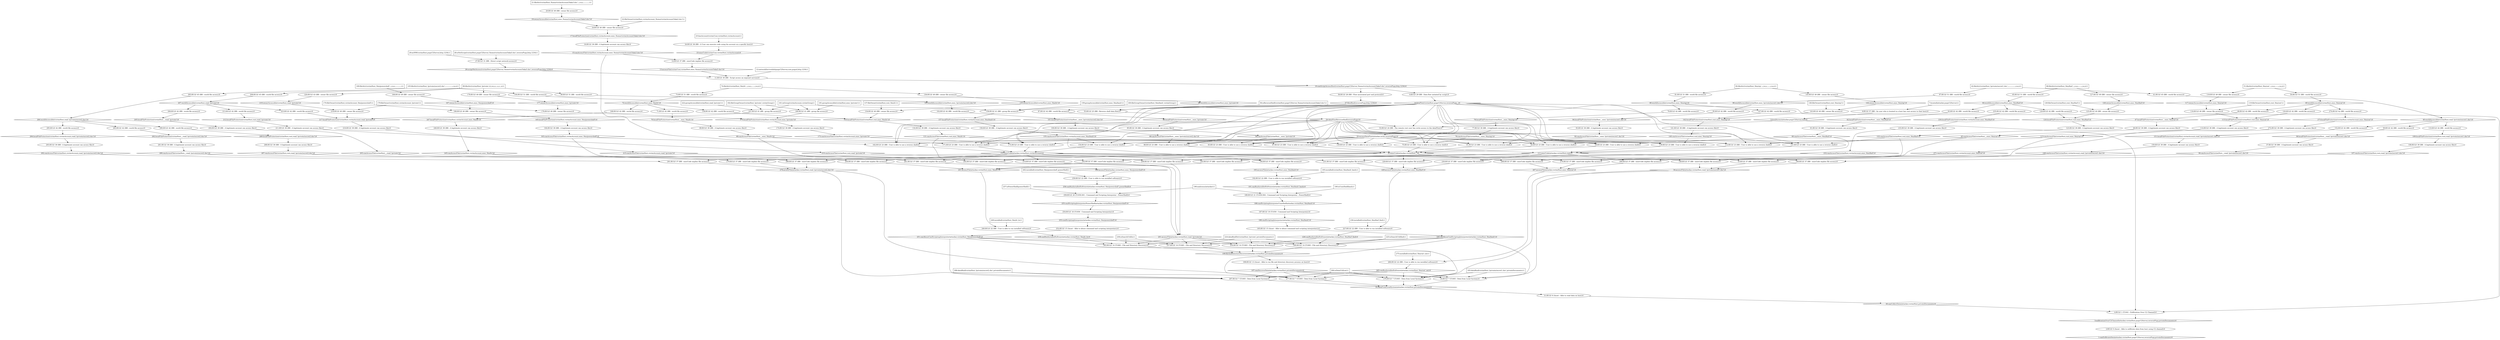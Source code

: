 digraph G {
	1 [label="1:canExfiltrateData(attacker,victimHost,pupyC2Server,reversePupy,privateDocuments):0",shape=diamond];
	2 [label="2:RULE 0 (Asset - Able to exfiltrate data from host using C2 channel):0",shape=ellipse];
	3 [label="3:exfiltrationOverC2Channel(attacker,victimHost,pupyC2Server,reversePupy,privateDocuments):0",shape=diamond];
	4 [label="4:RULE 1 (T1041 - Exfiltration Over C2 Channel):0",shape=ellipse];
	5 [label="5:localAccess(attacker,pupyC2Server,root):0",shape=diamond];
	6 [label="6:RULE 57 (BB - An user who is located in a host has root access to that host):0",shape=ellipse];
	7 [label="7:located(attacker,pupyC2Server):1",shape=box];
	8 [label="8:dataFlow(victimHost,pupyC2Server,reversePupy,_):0",shape=diamond];
	9 [label="9:RULE 29 (BB - Data flow initiated by script):0",shape=ellipse];
	10 [label="10:canScriptAccessHost(victimHost,pupyC2Server,'/home/victimAccount/3aka3.doc',reversePupy,http,1234):0",shape=diamond];
	11 [label="11:RULE 30 (BB - Script access an exposed service):0",shape=ellipse];
	12 [label="12:networkServiceInfo(pupyC2Server,root,pupyd,http,1234):1",shape=box];
	13 [label="13:accessFile(victimUser,victimHost,exec,'/home/victimAccount/3aka3.doc'):0",shape=diamond];
	14 [label="14:RULE 37 (BB - execCode implies file access):0",shape=ellipse];
	15 [label="15:canAccessFile(victimHost,victimAccount,exec,'/home/victimAccount/3aka3.doc'):0",shape=diamond];
	16 [label="16:RULE 39 (BB - A legitimate account can access file):0",shape=ellipse];
	17 [label="17:localFileProtection(victimHost,victimAccount,exec,'/home/victimAccount/3aka3.doc'):0",shape=diamond];
	18 [label="18:RULE 40 (BB - owner file access):0",shape=ellipse];
	19 [label="19:ownerAccessible(victimHost,exec,'/home/victimAccount/3aka3.doc'):0",shape=diamond];
	20 [label="20:RULE 49 (BB - owner file access):0",shape=ellipse];
	21 [label="21:fileAttr(victimHost,'/home/victimAccount/3aka3.doc',-,r,w,x,-,-,-,-,-,-):1",shape=box];
	22 [label="22:fileOwner(victimHost,victimAccount,'/home/victimAccount/3aka3.doc'):1",shape=box];
	23 [label="23:execCode(victimUser,victimHost,victimAccount):0",shape=diamond];
	24 [label="24:RULE 38 (BB - A User can execute code using his account on a specific host):0",shape=ellipse];
	25 [label="25:hasAccount(victimUser,victimHost,victimAccount):1",shape=box];
	26 [label="26:scriptNetAccess(victimHost,pupyC2Server,'/home/victimAccount/3aka3.doc',reversePupy,http,1234):0",shape=diamond];
	27 [label="27:RULE 31 (BB - Direct script network access):0",shape=ellipse];
	28 [label="28:isNetScript(victimHost,pupyC2Server,'/home/victimAccount/3aka3.doc',reversePupy,http,1234):1",shape=box];
	29 [label="29:aclNW(victimHost,pupyC2Server,http,1234):1",shape=box];
	30 [label="30:canCollectData(attacker,victimHost,privateDocuments):0",shape=diamond];
	31 [label="31:RULE 6 (Asset - Able to read data on host):0",shape=ellipse];
	32 [label="32:dataFromLocalSystem(attacker,victimHost,privateDocuments):0",shape=diamond];
	33 [label="33:RULE 7 (T1005 - Data from Local System):0",shape=ellipse];
	34 [label="34:accessFile(attacker,victimHost,read,'/private/secret1.doc'):0",shape=diamond];
	35 [label="35:RULE 37 (BB - execCode implies file access):0",shape=ellipse];
	36 [label="36:canAccessFile(victimHost,_,read,'/private/secret1.doc'):0",shape=diamond];
	37 [label="37:RULE 39 (BB - A legitimate account can access file):0",shape=ellipse];
	38 [label="38:localFileProtection(victimHost,_,read,'/private/secret1.doc'):0",shape=diamond];
	39 [label="39:RULE 42 (BB - world file access):0",shape=ellipse];
	40 [label="40:worldAccessible(victimHost,read,'/private/secret1.doc'):0",shape=diamond];
	41 [label="41:RULE 45 (BB - world file access):0",shape=ellipse];
	42 [label="42:fileAttr(victimHost,'/private/secret1.doc',-,-,-,-,-,-,-,r,w,x):1",shape=box];
	43 [label="43:execCode(attacker,victimHost,_):0",shape=diamond];
	44 [label="44:RULE 23 (BB - User is able to use a reverse shell):0",shape=ellipse];
	45 [label="45:canAccessFile(victimHost,_,exec,'/bin/cat'):0",shape=diamond];
	46 [label="46:RULE 39 (BB - A legitimate account can access file):0",shape=ellipse];
	47 [label="47:localFileProtection(victimHost,_,exec,'/bin/cat'):0",shape=diamond];
	48 [label="48:RULE 42 (BB - world file access):0",shape=ellipse];
	49 [label="49:worldAccessible(victimHost,exec,'/bin/cat'):0",shape=diamond];
	50 [label="50:RULE 51 (BB - world file access):0",shape=ellipse];
	51 [label="51:fileAttr(victimHost,'/bin/cat',-,r,w,x,-,-,-,r,w,x):1",shape=box];
	52 [label="52:accessDataFlow(attacker,write,reversePupy):0",shape=diamond];
	53 [label="53:RULE 24 (BB - The remote root user has write access to the dataFlow):0",shape=ellipse];
	54 [label="54:dataFlowReverseShell(reversePupy):0",shape=diamond];
	55 [label="55:RULE 25 (BB - Reverse shell data flow):0",shape=ellipse];
	56 [label="56:isReverseShell(victimHost,pupyC2Server,'/home/victimAccount/3aka3.doc'):1",shape=box];
	57 [label="57:flowBind(reversePupy,http,1234):0",shape=diamond];
	58 [label="58:RULE 28 (BB - Flow associated port and protocol):0",shape=ellipse];
	59 [label="59:RULE 23 (BB - User is able to use a reverse shell):0",shape=ellipse];
	60 [label="60:canAccessFile(victimHost,_,exec,'/bin/find'):0",shape=diamond];
	61 [label="61:RULE 39 (BB - A legitimate account can access file):0",shape=ellipse];
	62 [label="62:localFileProtection(victimHost,_,exec,'/bin/find'):0",shape=diamond];
	63 [label="63:RULE 42 (BB - world file access):0",shape=ellipse];
	64 [label="64:worldAccessible(victimHost,exec,'/bin/find'):0",shape=diamond];
	65 [label="65:RULE 51 (BB - world file access):0",shape=ellipse];
	66 [label="66:fileAttr(victimHost,'/bin/find',-,r,w,x,-,-,-,r,w,x):1",shape=box];
	67 [label="67:RULE 23 (BB - User is able to use a reverse shell):0",shape=ellipse];
	68 [label="68:canAccessFile(victimHost,_,exec,'/bin/ls'):0",shape=diamond];
	69 [label="69:RULE 39 (BB - A legitimate account can access file):0",shape=ellipse];
	70 [label="70:localFileProtection(victimHost,_,exec,'/bin/ls'):0",shape=diamond];
	71 [label="71:RULE 42 (BB - world file access):0",shape=ellipse];
	72 [label="72:worldAccessible(victimHost,exec,'/bin/ls'):0",shape=diamond];
	73 [label="73:RULE 51 (BB - world file access):0",shape=ellipse];
	74 [label="74:fileAttr(victimHost,'/bin/ls',-,r,w,x,-,-,-,r,w,x):1",shape=box];
	75 [label="75:RULE 23 (BB - User is able to use a reverse shell):0",shape=ellipse];
	76 [label="76:canAccessFile(victimHost,_,exec,'/bin/zip'):0",shape=diamond];
	77 [label="77:RULE 39 (BB - A legitimate account can access file):0",shape=ellipse];
	78 [label="78:localFileProtection(victimHost,_,exec,'/bin/zip'):0",shape=diamond];
	79 [label="79:RULE 42 (BB - world file access):0",shape=ellipse];
	80 [label="80:worldAccessible(victimHost,exec,'/bin/zip'):0",shape=diamond];
	81 [label="81:RULE 51 (BB - world file access):0",shape=ellipse];
	82 [label="82:fileAttr(victimHost,'/bin/zip',-,r,w,x,-,-,-,r,w,x):1",shape=box];
	83 [label="83:RULE 23 (BB - User is able to use a reverse shell):0",shape=ellipse];
	84 [label="84:canAccessFile(victimHost,_,exec,'/private'):0",shape=diamond];
	85 [label="85:RULE 39 (BB - A legitimate account can access file):0",shape=ellipse];
	86 [label="86:localFileProtection(victimHost,_,exec,'/private'):0",shape=diamond];
	87 [label="87:RULE 42 (BB - world file access):0",shape=ellipse];
	88 [label="88:worldAccessible(victimHost,exec,'/private'):0",shape=diamond];
	89 [label="89:RULE 51 (BB - world file access):0",shape=ellipse];
	90 [label="90:fileAttr(victimHost,'/private',d,r,w,x,r,-,x,r,-,x):1",shape=box];
	91 [label="91:RULE 23 (BB - User is able to use a reverse shell):0",shape=ellipse];
	92 [label="92:canAccessFile(victimHost,_,exec,'/private/secret1.doc'):0",shape=diamond];
	93 [label="93:RULE 39 (BB - A legitimate account can access file):0",shape=ellipse];
	94 [label="94:localFileProtection(victimHost,_,exec,'/private/secret1.doc'):0",shape=diamond];
	95 [label="95:RULE 42 (BB - world file access):0",shape=ellipse];
	96 [label="96:worldAccessible(victimHost,exec,'/private/secret1.doc'):0",shape=diamond];
	97 [label="97:RULE 51 (BB - world file access):0",shape=ellipse];
	98 [label="98:RULE 23 (BB - User is able to use a reverse shell):0",shape=ellipse];
	99 [label="99:canAccessFile(victimHost,_,exec,'/private/secret2.doc'):0",shape=diamond];
	100 [label="100:RULE 39 (BB - A legitimate account can access file):0",shape=ellipse];
	101 [label="101:localFileProtection(victimHost,_,exec,'/private/secret2.doc'):0",shape=diamond];
	102 [label="102:RULE 42 (BB - world file access):0",shape=ellipse];
	103 [label="103:worldAccessible(victimHost,exec,'/private/secret2.doc'):0",shape=diamond];
	104 [label="104:RULE 51 (BB - world file access):0",shape=ellipse];
	105 [label="105:fileAttr(victimHost,'/private/secret2.doc',-,-,-,-,-,-,-,r,w,x):1",shape=box];
	106 [label="106:RULE 37 (BB - execCode implies file access):0",shape=ellipse];
	107 [label="107:canAccessFile(victimHost,root,read,'/private/secret1.doc'):0",shape=diamond];
	108 [label="108:RULE 39 (BB - A legitimate account can access file):0",shape=ellipse];
	109 [label="109:localFileProtection(victimHost,root,read,'/private/secret1.doc'):0",shape=diamond];
	110 [label="110:RULE 42 (BB - world file access):0",shape=ellipse];
	111 [label="111:execCode(attacker,victimHost,root):0",shape=diamond];
	112 [label="112:RULE 23 (BB - User is able to use a reverse shell):0",shape=ellipse];
	113 [label="113:canAccessFile(victimHost,root,exec,'/bin/cat'):0",shape=diamond];
	114 [label="114:RULE 39 (BB - A legitimate account can access file):0",shape=ellipse];
	115 [label="115:localFileProtection(victimHost,root,exec,'/bin/cat'):0",shape=diamond];
	116 [label="116:RULE 40 (BB - owner file access):0",shape=ellipse];
	117 [label="117:ownerAccessible(victimHost,exec,'/bin/cat'):0",shape=diamond];
	118 [label="118:RULE 49 (BB - owner file access):0",shape=ellipse];
	119 [label="119:fileOwner(victimHost,root,'/bin/cat'):1",shape=box];
	120 [label="120:RULE 42 (BB - world file access):0",shape=ellipse];
	121 [label="121:RULE 23 (BB - User is able to use a reverse shell):0",shape=ellipse];
	122 [label="122:canAccessFile(victimHost,root,exec,'/bin/find'):0",shape=diamond];
	123 [label="123:RULE 39 (BB - A legitimate account can access file):0",shape=ellipse];
	124 [label="124:localFileProtection(victimHost,root,exec,'/bin/find'):0",shape=diamond];
	125 [label="125:RULE 40 (BB - owner file access):0",shape=ellipse];
	126 [label="126:ownerAccessible(victimHost,exec,'/bin/find'):0",shape=diamond];
	127 [label="127:RULE 49 (BB - owner file access):0",shape=ellipse];
	128 [label="128:fileOwner(victimHost,root,'/bin/find'):1",shape=box];
	129 [label="129:RULE 42 (BB - world file access):0",shape=ellipse];
	130 [label="130:RULE 23 (BB - User is able to use a reverse shell):0",shape=ellipse];
	131 [label="131:canAccessFile(victimHost,root,exec,'/bin/ls'):0",shape=diamond];
	132 [label="132:RULE 39 (BB - A legitimate account can access file):0",shape=ellipse];
	133 [label="133:localFileProtection(victimHost,root,exec,'/bin/ls'):0",shape=diamond];
	134 [label="134:RULE 40 (BB - owner file access):0",shape=ellipse];
	135 [label="135:ownerAccessible(victimHost,exec,'/bin/ls'):0",shape=diamond];
	136 [label="136:RULE 49 (BB - owner file access):0",shape=ellipse];
	137 [label="137:fileOwner(victimHost,root,'/bin/ls'):1",shape=box];
	138 [label="138:RULE 42 (BB - world file access):0",shape=ellipse];
	139 [label="139:RULE 23 (BB - User is able to use a reverse shell):0",shape=ellipse];
	140 [label="140:canAccessFile(victimHost,root,exec,'/bin/zip'):0",shape=diamond];
	141 [label="141:RULE 39 (BB - A legitimate account can access file):0",shape=ellipse];
	142 [label="142:localFileProtection(victimHost,root,exec,'/bin/zip'):0",shape=diamond];
	143 [label="143:RULE 40 (BB - owner file access):0",shape=ellipse];
	144 [label="144:ownerAccessible(victimHost,exec,'/bin/zip'):0",shape=diamond];
	145 [label="145:RULE 49 (BB - owner file access):0",shape=ellipse];
	146 [label="146:fileOwner(victimHost,root,'/bin/zip'):1",shape=box];
	147 [label="147:RULE 42 (BB - world file access):0",shape=ellipse];
	148 [label="148:RULE 37 (BB - execCode implies file access):0",shape=ellipse];
	149 [label="149:canAccessFile(victimHost,victimAccount,read,'/private/secret1.doc'):0",shape=diamond];
	150 [label="150:RULE 39 (BB - A legitimate account can access file):0",shape=ellipse];
	151 [label="151:localFileProtection(victimHost,victimAccount,read,'/private/secret1.doc'):0",shape=diamond];
	152 [label="152:RULE 42 (BB - world file access):0",shape=ellipse];
	153 [label="153:execCode(attacker,victimHost,victimAccount):0",shape=diamond];
	154 [label="154:RULE 23 (BB - User is able to use a reverse shell):0",shape=ellipse];
	155 [label="155:canAccessFile(victimHost,victimAccount,exec,'/bin/bash'):0",shape=diamond];
	156 [label="156:RULE 39 (BB - A legitimate account can access file):0",shape=ellipse];
	157 [label="157:localFileProtection(victimHost,victimAccount,exec,'/bin/bash'):0",shape=diamond];
	158 [label="158:RULE 41 (BB - group file access):0",shape=ellipse];
	159 [label="159:groupAccessible(victimHost,exec,'/bin/bash'):1",shape=box];
	160 [label="160:fileGroupOwner(victimHost,'/bin/bash',victimGroup):1",shape=box];
	161 [label="161:inGroup(victimAccount,victimGroup):1",shape=box];
	162 [label="162:RULE 23 (BB - User is able to use a reverse shell):0",shape=ellipse];
	163 [label="163:canAccessFile(victimHost,victimAccount,exec,'/bin/powershell'):0",shape=diamond];
	164 [label="164:RULE 39 (BB - A legitimate account can access file):0",shape=ellipse];
	165 [label="165:localFileProtection(victimHost,victimAccount,exec,'/bin/powershell'):0",shape=diamond];
	166 [label="166:RULE 40 (BB - owner file access):0",shape=ellipse];
	167 [label="167:ownerAccessible(victimHost,exec,'/bin/powershell'):0",shape=diamond];
	168 [label="168:RULE 49 (BB - owner file access):0",shape=ellipse];
	169 [label="169:fileAttr(victimHost,'/bin/powershell',-,r,w,x,-,-,-,-,-,-):1",shape=box];
	170 [label="170:fileOwner(victimHost,victimAccount,'/bin/powershell'):1",shape=box];
	171 [label="171:RULE 23 (BB - User is able to use a reverse shell):0",shape=ellipse];
	172 [label="172:RULE 23 (BB - User is able to use a reverse shell):0",shape=ellipse];
	173 [label="173:canAccessFile(victimHost,victimAccount,exec,'/private'):0",shape=diamond];
	174 [label="174:RULE 39 (BB - A legitimate account can access file):0",shape=ellipse];
	175 [label="175:localFileProtection(victimHost,victimAccount,exec,'/private'):0",shape=diamond];
	176 [label="176:RULE 40 (BB - owner file access):0",shape=ellipse];
	177 [label="177:ownerAccessible(victimHost,exec,'/private'):0",shape=diamond];
	178 [label="178:RULE 49 (BB - owner file access):0",shape=ellipse];
	179 [label="179:fileOwner(victimHost,victimAccount,'/private'):1",shape=box];
	180 [label="180:RULE 41 (BB - group file access):0",shape=ellipse];
	181 [label="181:groupAccessible(victimHost,exec,'/private'):1",shape=box];
	182 [label="182:fileGroupOwner(victimHost,'/private',victimGroup):1",shape=box];
	183 [label="183:dataBind(victimHost,'/private/secret1.doc',privateDocuments):1",shape=box];
	184 [label="184:canAbuseCmdScriptingInterpreter(attacker,victimHost,'/bin/bash'):0",shape=diamond];
	185 [label="185:RULE 15 (Asset - Able to abuse command and scripting interpreters):0",shape=ellipse];
	186 [label="186:cmdScriptingInterpreter(attacker,victimHost,'/bin/bash'):0",shape=diamond];
	187 [label="187:RULE 19 (T1059 - Command and Scripting Interpreter):0",shape=ellipse];
	188 [label="188:cmdScriptingInterpreterUnixShell(attacker,victimHost,'/bin/bash'):0",shape=diamond];
	189 [label="189:RULE 21 (T1059.004 - Command and Scripting Interpreter - PowerShell):0",shape=ellipse];
	190 [label="190:isUnixShell(bash):1",shape=box];
	191 [label="191:canRunInstalledSoftware(attacker,victimHost,'/bin/bash',bash):0",shape=diamond];
	192 [label="192:RULE 22 (BB - User is able to run installed software):0",shape=ellipse];
	193 [label="193:accessFile(attacker,victimHost,exec,'/bin/bash'):0",shape=diamond];
	194 [label="194:RULE 37 (BB - execCode implies file access):0",shape=ellipse];
	195 [label="195:installed(victimHost,'/bin/bash',bash):1",shape=box];
	196 [label="196:malicious(attacker):1",shape=box];
	197 [label="197:canDiscoverData(attacker,victimHost,privateDocuments):0",shape=diamond];
	198 [label="198:RULE 13 (Asset - Able to run file and directory discovery process on host):0",shape=ellipse];
	199 [label="199:fileAndDirectoryDiscovery(attacker,victimHost,privateDocuments):0",shape=diamond];
	200 [label="200:RULE 14 (T1083 - File and Directory Discovery):0",shape=ellipse];
	201 [label="201:accessFile(attacker,victimHost,read,'/private'):0",shape=diamond];
	202 [label="202:RULE 37 (BB - execCode implies file access):0",shape=ellipse];
	203 [label="203:canAccessFile(victimHost,_,read,'/private'):0",shape=diamond];
	204 [label="204:RULE 39 (BB - A legitimate account can access file):0",shape=ellipse];
	205 [label="205:localFileProtection(victimHost,_,read,'/private'):0",shape=diamond];
	206 [label="206:RULE 42 (BB - world file access):0",shape=ellipse];
	207 [label="207:worldAccessible(victimHost,read,'/private'):0",shape=diamond];
	208 [label="208:RULE 45 (BB - world file access):0",shape=ellipse];
	209 [label="209:RULE 37 (BB - execCode implies file access):0",shape=ellipse];
	210 [label="210:canAccessFile(victimHost,root,read,'/private'):0",shape=diamond];
	211 [label="211:RULE 39 (BB - A legitimate account can access file):0",shape=ellipse];
	212 [label="212:localFileProtection(victimHost,root,read,'/private'):0",shape=diamond];
	213 [label="213:RULE 42 (BB - world file access):0",shape=ellipse];
	214 [label="214:RULE 37 (BB - execCode implies file access):0",shape=ellipse];
	215 [label="215:canAccessFile(victimHost,victimAccount,read,'/private'):0",shape=diamond];
	216 [label="216:RULE 39 (BB - A legitimate account can access file):0",shape=ellipse];
	217 [label="217:localFileProtection(victimHost,victimAccount,read,'/private'):0",shape=diamond];
	218 [label="218:RULE 40 (BB - owner file access):0",shape=ellipse];
	219 [label="219:ownerAccessible(victimHost,read,'/private'):0",shape=diamond];
	220 [label="220:RULE 43 (BB - owner file access):0",shape=ellipse];
	221 [label="221:RULE 41 (BB - group file access):0",shape=ellipse];
	222 [label="222:groupAccessible(victimHost,read,'/private'):1",shape=box];
	223 [label="223:RULE 42 (BB - world file access):0",shape=ellipse];
	224 [label="224:dataBindDir(victimHost,'/private',privateDocuments):1",shape=box];
	225 [label="225:isSearchUtil(find):1",shape=box];
	226 [label="226:canRunInstalledSoftware(attacker,victimHost,'/bin/find',find):0",shape=diamond];
	227 [label="227:RULE 22 (BB - User is able to run installed software):0",shape=ellipse];
	228 [label="228:accessFile(attacker,victimHost,exec,'/bin/find'):0",shape=diamond];
	229 [label="229:RULE 37 (BB - execCode implies file access):0",shape=ellipse];
	230 [label="230:RULE 37 (BB - execCode implies file access):0",shape=ellipse];
	231 [label="231:RULE 37 (BB - execCode implies file access):0",shape=ellipse];
	232 [label="232:canAccessFile(victimHost,victimAccount,exec,'/bin/find'):0",shape=diamond];
	233 [label="233:RULE 39 (BB - A legitimate account can access file):0",shape=ellipse];
	234 [label="234:localFileProtection(victimHost,victimAccount,exec,'/bin/find'):0",shape=diamond];
	235 [label="235:RULE 42 (BB - world file access):0",shape=ellipse];
	236 [label="236:installed(victimHost,'/bin/find',find):1",shape=box];
	237 [label="237:RULE 14 (T1083 - File and Directory Discovery):0",shape=ellipse];
	238 [label="238:isSearchUtil(ls):1",shape=box];
	239 [label="239:canRunInstalledSoftware(attacker,victimHost,'/bin/ls',ls):0",shape=diamond];
	240 [label="240:RULE 22 (BB - User is able to run installed software):0",shape=ellipse];
	241 [label="241:accessFile(attacker,victimHost,exec,'/bin/ls'):0",shape=diamond];
	242 [label="242:RULE 37 (BB - execCode implies file access):0",shape=ellipse];
	243 [label="243:RULE 37 (BB - execCode implies file access):0",shape=ellipse];
	244 [label="244:RULE 37 (BB - execCode implies file access):0",shape=ellipse];
	245 [label="245:canAccessFile(victimHost,victimAccount,exec,'/bin/ls'):0",shape=diamond];
	246 [label="246:RULE 39 (BB - A legitimate account can access file):0",shape=ellipse];
	247 [label="247:localFileProtection(victimHost,victimAccount,exec,'/bin/ls'):0",shape=diamond];
	248 [label="248:RULE 42 (BB - world file access):0",shape=ellipse];
	249 [label="249:installed(victimHost,'/bin/ls',ls):1",shape=box];
	250 [label="250:RULE 14 (T1083 - File and Directory Discovery):0",shape=ellipse];
	251 [label="251:canAbuseCmdScriptingInterpreter(attacker,victimHost,'/bin/powershell'):0",shape=diamond];
	252 [label="252:RULE 15 (Asset - Able to abuse command and scripting interpreters):0",shape=ellipse];
	253 [label="253:cmdScriptingInterpreter(attacker,victimHost,'/bin/powershell'):0",shape=diamond];
	254 [label="254:RULE 18 (T1059 - Command and Scripting Interpreter):0",shape=ellipse];
	255 [label="255:cmdScriptingInterpreterPowerShell(attacker,victimHost,'/bin/powershell'):0",shape=diamond];
	256 [label="256:RULE 20 (T1059.001 - Command and Scripting Interpreter - PowerShell):0",shape=ellipse];
	257 [label="257:isPowerShell(powerShell):1",shape=box];
	258 [label="258:canRunInstalledSoftware(attacker,victimHost,'/bin/powershell',powerShell):0",shape=diamond];
	259 [label="259:RULE 22 (BB - User is able to run installed software):0",shape=ellipse];
	260 [label="260:accessFile(attacker,victimHost,exec,'/bin/powershell'):0",shape=diamond];
	261 [label="261:RULE 37 (BB - execCode implies file access):0",shape=ellipse];
	262 [label="262:installed(victimHost,'/bin/powershell',powerShell):1",shape=box];
	263 [label="263:RULE 14 (T1083 - File and Directory Discovery):0",shape=ellipse];
	264 [label="264:isDataUtil(cat):1",shape=box];
	265 [label="265:canRunInstalledSoftware(attacker,victimHost,'/bin/cat',cat):0",shape=diamond];
	266 [label="266:RULE 22 (BB - User is able to run installed software):0",shape=ellipse];
	267 [label="267:accessFile(attacker,victimHost,exec,'/bin/cat'):0",shape=diamond];
	268 [label="268:RULE 37 (BB - execCode implies file access):0",shape=ellipse];
	269 [label="269:RULE 37 (BB - execCode implies file access):0",shape=ellipse];
	270 [label="270:RULE 37 (BB - execCode implies file access):0",shape=ellipse];
	271 [label="271:canAccessFile(victimHost,victimAccount,exec,'/bin/cat'):0",shape=diamond];
	272 [label="272:RULE 39 (BB - A legitimate account can access file):0",shape=ellipse];
	273 [label="273:localFileProtection(victimHost,victimAccount,exec,'/bin/cat'):0",shape=diamond];
	274 [label="274:RULE 42 (BB - world file access):0",shape=ellipse];
	275 [label="275:installed(victimHost,'/bin/cat',cat):1",shape=box];
	276 [label="276:RULE 7 (T1005 - Data from Local System):0",shape=ellipse];
	277 [label="277:RULE 7 (T1005 - Data from Local System):0",shape=ellipse];
	278 [label="278:accessFile(attacker,victimHost,read,'/private/secret2.doc'):0",shape=diamond];
	279 [label="279:RULE 37 (BB - execCode implies file access):0",shape=ellipse];
	280 [label="280:canAccessFile(victimHost,_,read,'/private/secret2.doc'):0",shape=diamond];
	281 [label="281:RULE 39 (BB - A legitimate account can access file):0",shape=ellipse];
	282 [label="282:localFileProtection(victimHost,_,read,'/private/secret2.doc'):0",shape=diamond];
	283 [label="283:RULE 42 (BB - world file access):0",shape=ellipse];
	284 [label="284:worldAccessible(victimHost,read,'/private/secret2.doc'):0",shape=diamond];
	285 [label="285:RULE 45 (BB - world file access):0",shape=ellipse];
	286 [label="286:RULE 37 (BB - execCode implies file access):0",shape=ellipse];
	287 [label="287:canAccessFile(victimHost,root,read,'/private/secret2.doc'):0",shape=diamond];
	288 [label="288:RULE 39 (BB - A legitimate account can access file):0",shape=ellipse];
	289 [label="289:localFileProtection(victimHost,root,read,'/private/secret2.doc'):0",shape=diamond];
	290 [label="290:RULE 42 (BB - world file access):0",shape=ellipse];
	291 [label="291:RULE 37 (BB - execCode implies file access):0",shape=ellipse];
	292 [label="292:canAccessFile(victimHost,victimAccount,read,'/private/secret2.doc'):0",shape=diamond];
	293 [label="293:RULE 39 (BB - A legitimate account can access file):0",shape=ellipse];
	294 [label="294:localFileProtection(victimHost,victimAccount,read,'/private/secret2.doc'):0",shape=diamond];
	295 [label="295:RULE 42 (BB - world file access):0",shape=ellipse];
	296 [label="296:dataBind(victimHost,'/private/secret2.doc',privateDocuments):1",shape=box];
	297 [label="297:RULE 7 (T1005 - Data from Local System):0",shape=ellipse];
	7 -> 	6;
	6 -> 	5;
	5 -> 	4;
	12 -> 	11;
	21 -> 	20;
	20 -> 	19;
	19 -> 	18;
	22 -> 	18;
	18 -> 	17;
	17 -> 	16;
	16 -> 	15;
	15 -> 	14;
	25 -> 	24;
	24 -> 	23;
	23 -> 	14;
	14 -> 	13;
	13 -> 	11;
	28 -> 	27;
	29 -> 	27;
	27 -> 	26;
	26 -> 	11;
	11 -> 	10;
	10 -> 	9;
	9 -> 	8;
	8 -> 	4;
	42 -> 	41;
	41 -> 	40;
	40 -> 	39;
	39 -> 	38;
	38 -> 	37;
	37 -> 	36;
	36 -> 	35;
	51 -> 	50;
	50 -> 	49;
	49 -> 	48;
	48 -> 	47;
	47 -> 	46;
	46 -> 	45;
	45 -> 	44;
	56 -> 	55;
	10 -> 	58;
	58 -> 	57;
	57 -> 	55;
	8 -> 	55;
	55 -> 	54;
	54 -> 	53;
	8 -> 	53;
	5 -> 	53;
	53 -> 	52;
	52 -> 	44;
	54 -> 	44;
	8 -> 	44;
	44 -> 	43;
	66 -> 	65;
	65 -> 	64;
	64 -> 	63;
	63 -> 	62;
	62 -> 	61;
	61 -> 	60;
	60 -> 	59;
	52 -> 	59;
	54 -> 	59;
	8 -> 	59;
	59 -> 	43;
	74 -> 	73;
	73 -> 	72;
	72 -> 	71;
	71 -> 	70;
	70 -> 	69;
	69 -> 	68;
	68 -> 	67;
	52 -> 	67;
	54 -> 	67;
	8 -> 	67;
	67 -> 	43;
	82 -> 	81;
	81 -> 	80;
	80 -> 	79;
	79 -> 	78;
	78 -> 	77;
	77 -> 	76;
	76 -> 	75;
	52 -> 	75;
	54 -> 	75;
	8 -> 	75;
	75 -> 	43;
	90 -> 	89;
	89 -> 	88;
	88 -> 	87;
	87 -> 	86;
	86 -> 	85;
	85 -> 	84;
	84 -> 	83;
	52 -> 	83;
	54 -> 	83;
	8 -> 	83;
	83 -> 	43;
	42 -> 	97;
	97 -> 	96;
	96 -> 	95;
	95 -> 	94;
	94 -> 	93;
	93 -> 	92;
	92 -> 	91;
	52 -> 	91;
	54 -> 	91;
	8 -> 	91;
	91 -> 	43;
	105 -> 	104;
	104 -> 	103;
	103 -> 	102;
	102 -> 	101;
	101 -> 	100;
	100 -> 	99;
	99 -> 	98;
	52 -> 	98;
	54 -> 	98;
	8 -> 	98;
	98 -> 	43;
	43 -> 	35;
	35 -> 	34;
	40 -> 	110;
	110 -> 	109;
	109 -> 	108;
	108 -> 	107;
	107 -> 	106;
	51 -> 	118;
	118 -> 	117;
	117 -> 	116;
	119 -> 	116;
	116 -> 	115;
	49 -> 	120;
	120 -> 	115;
	115 -> 	114;
	114 -> 	113;
	113 -> 	112;
	52 -> 	112;
	54 -> 	112;
	8 -> 	112;
	112 -> 	111;
	66 -> 	127;
	127 -> 	126;
	126 -> 	125;
	128 -> 	125;
	125 -> 	124;
	64 -> 	129;
	129 -> 	124;
	124 -> 	123;
	123 -> 	122;
	122 -> 	121;
	52 -> 	121;
	54 -> 	121;
	8 -> 	121;
	121 -> 	111;
	74 -> 	136;
	136 -> 	135;
	135 -> 	134;
	137 -> 	134;
	134 -> 	133;
	72 -> 	138;
	138 -> 	133;
	133 -> 	132;
	132 -> 	131;
	131 -> 	130;
	52 -> 	130;
	54 -> 	130;
	8 -> 	130;
	130 -> 	111;
	82 -> 	145;
	145 -> 	144;
	144 -> 	143;
	146 -> 	143;
	143 -> 	142;
	80 -> 	147;
	147 -> 	142;
	142 -> 	141;
	141 -> 	140;
	140 -> 	139;
	52 -> 	139;
	54 -> 	139;
	8 -> 	139;
	139 -> 	111;
	111 -> 	106;
	106 -> 	34;
	40 -> 	152;
	152 -> 	151;
	151 -> 	150;
	150 -> 	149;
	149 -> 	148;
	159 -> 	158;
	160 -> 	158;
	161 -> 	158;
	158 -> 	157;
	157 -> 	156;
	156 -> 	155;
	155 -> 	154;
	52 -> 	154;
	54 -> 	154;
	8 -> 	154;
	154 -> 	153;
	169 -> 	168;
	168 -> 	167;
	167 -> 	166;
	170 -> 	166;
	166 -> 	165;
	165 -> 	164;
	164 -> 	163;
	163 -> 	162;
	52 -> 	162;
	54 -> 	162;
	8 -> 	162;
	162 -> 	153;
	15 -> 	171;
	52 -> 	171;
	54 -> 	171;
	8 -> 	171;
	171 -> 	153;
	90 -> 	178;
	178 -> 	177;
	177 -> 	176;
	179 -> 	176;
	176 -> 	175;
	181 -> 	180;
	182 -> 	180;
	161 -> 	180;
	180 -> 	175;
	175 -> 	174;
	174 -> 	173;
	173 -> 	172;
	52 -> 	172;
	54 -> 	172;
	8 -> 	172;
	172 -> 	153;
	153 -> 	148;
	148 -> 	34;
	34 -> 	33;
	183 -> 	33;
	190 -> 	189;
	155 -> 	194;
	153 -> 	194;
	194 -> 	193;
	193 -> 	192;
	195 -> 	192;
	192 -> 	191;
	191 -> 	189;
	196 -> 	189;
	189 -> 	188;
	188 -> 	187;
	187 -> 	186;
	186 -> 	185;
	185 -> 	184;
	184 -> 	33;
	90 -> 	208;
	208 -> 	207;
	207 -> 	206;
	206 -> 	205;
	205 -> 	204;
	204 -> 	203;
	203 -> 	202;
	43 -> 	202;
	202 -> 	201;
	207 -> 	213;
	213 -> 	212;
	212 -> 	211;
	211 -> 	210;
	210 -> 	209;
	111 -> 	209;
	209 -> 	201;
	90 -> 	220;
	220 -> 	219;
	219 -> 	218;
	179 -> 	218;
	218 -> 	217;
	222 -> 	221;
	182 -> 	221;
	161 -> 	221;
	221 -> 	217;
	207 -> 	223;
	223 -> 	217;
	217 -> 	216;
	216 -> 	215;
	215 -> 	214;
	153 -> 	214;
	214 -> 	201;
	201 -> 	200;
	224 -> 	200;
	184 -> 	200;
	225 -> 	200;
	60 -> 	229;
	43 -> 	229;
	229 -> 	228;
	122 -> 	230;
	111 -> 	230;
	230 -> 	228;
	64 -> 	235;
	235 -> 	234;
	234 -> 	233;
	233 -> 	232;
	232 -> 	231;
	153 -> 	231;
	231 -> 	228;
	228 -> 	227;
	236 -> 	227;
	227 -> 	226;
	226 -> 	200;
	200 -> 	199;
	201 -> 	237;
	224 -> 	237;
	184 -> 	237;
	238 -> 	237;
	68 -> 	242;
	43 -> 	242;
	242 -> 	241;
	131 -> 	243;
	111 -> 	243;
	243 -> 	241;
	72 -> 	248;
	248 -> 	247;
	247 -> 	246;
	246 -> 	245;
	245 -> 	244;
	153 -> 	244;
	244 -> 	241;
	241 -> 	240;
	249 -> 	240;
	240 -> 	239;
	239 -> 	237;
	237 -> 	199;
	201 -> 	250;
	224 -> 	250;
	257 -> 	256;
	163 -> 	261;
	153 -> 	261;
	261 -> 	260;
	260 -> 	259;
	262 -> 	259;
	259 -> 	258;
	258 -> 	256;
	196 -> 	256;
	256 -> 	255;
	255 -> 	254;
	254 -> 	253;
	253 -> 	252;
	252 -> 	251;
	251 -> 	250;
	225 -> 	250;
	226 -> 	250;
	250 -> 	199;
	201 -> 	263;
	224 -> 	263;
	251 -> 	263;
	238 -> 	263;
	239 -> 	263;
	263 -> 	199;
	199 -> 	198;
	198 -> 	197;
	197 -> 	33;
	264 -> 	33;
	45 -> 	268;
	43 -> 	268;
	268 -> 	267;
	113 -> 	269;
	111 -> 	269;
	269 -> 	267;
	49 -> 	274;
	274 -> 	273;
	273 -> 	272;
	272 -> 	271;
	271 -> 	270;
	153 -> 	270;
	270 -> 	267;
	267 -> 	266;
	275 -> 	266;
	266 -> 	265;
	265 -> 	33;
	33 -> 	32;
	34 -> 	276;
	183 -> 	276;
	251 -> 	276;
	197 -> 	276;
	264 -> 	276;
	265 -> 	276;
	276 -> 	32;
	105 -> 	285;
	285 -> 	284;
	284 -> 	283;
	283 -> 	282;
	282 -> 	281;
	281 -> 	280;
	280 -> 	279;
	43 -> 	279;
	279 -> 	278;
	284 -> 	290;
	290 -> 	289;
	289 -> 	288;
	288 -> 	287;
	287 -> 	286;
	111 -> 	286;
	286 -> 	278;
	284 -> 	295;
	295 -> 	294;
	294 -> 	293;
	293 -> 	292;
	292 -> 	291;
	153 -> 	291;
	291 -> 	278;
	278 -> 	277;
	296 -> 	277;
	184 -> 	277;
	197 -> 	277;
	264 -> 	277;
	265 -> 	277;
	277 -> 	32;
	278 -> 	297;
	296 -> 	297;
	251 -> 	297;
	197 -> 	297;
	264 -> 	297;
	265 -> 	297;
	297 -> 	32;
	32 -> 	31;
	31 -> 	30;
	30 -> 	4;
	4 -> 	3;
	3 -> 	2;
	2 -> 	1;
}
